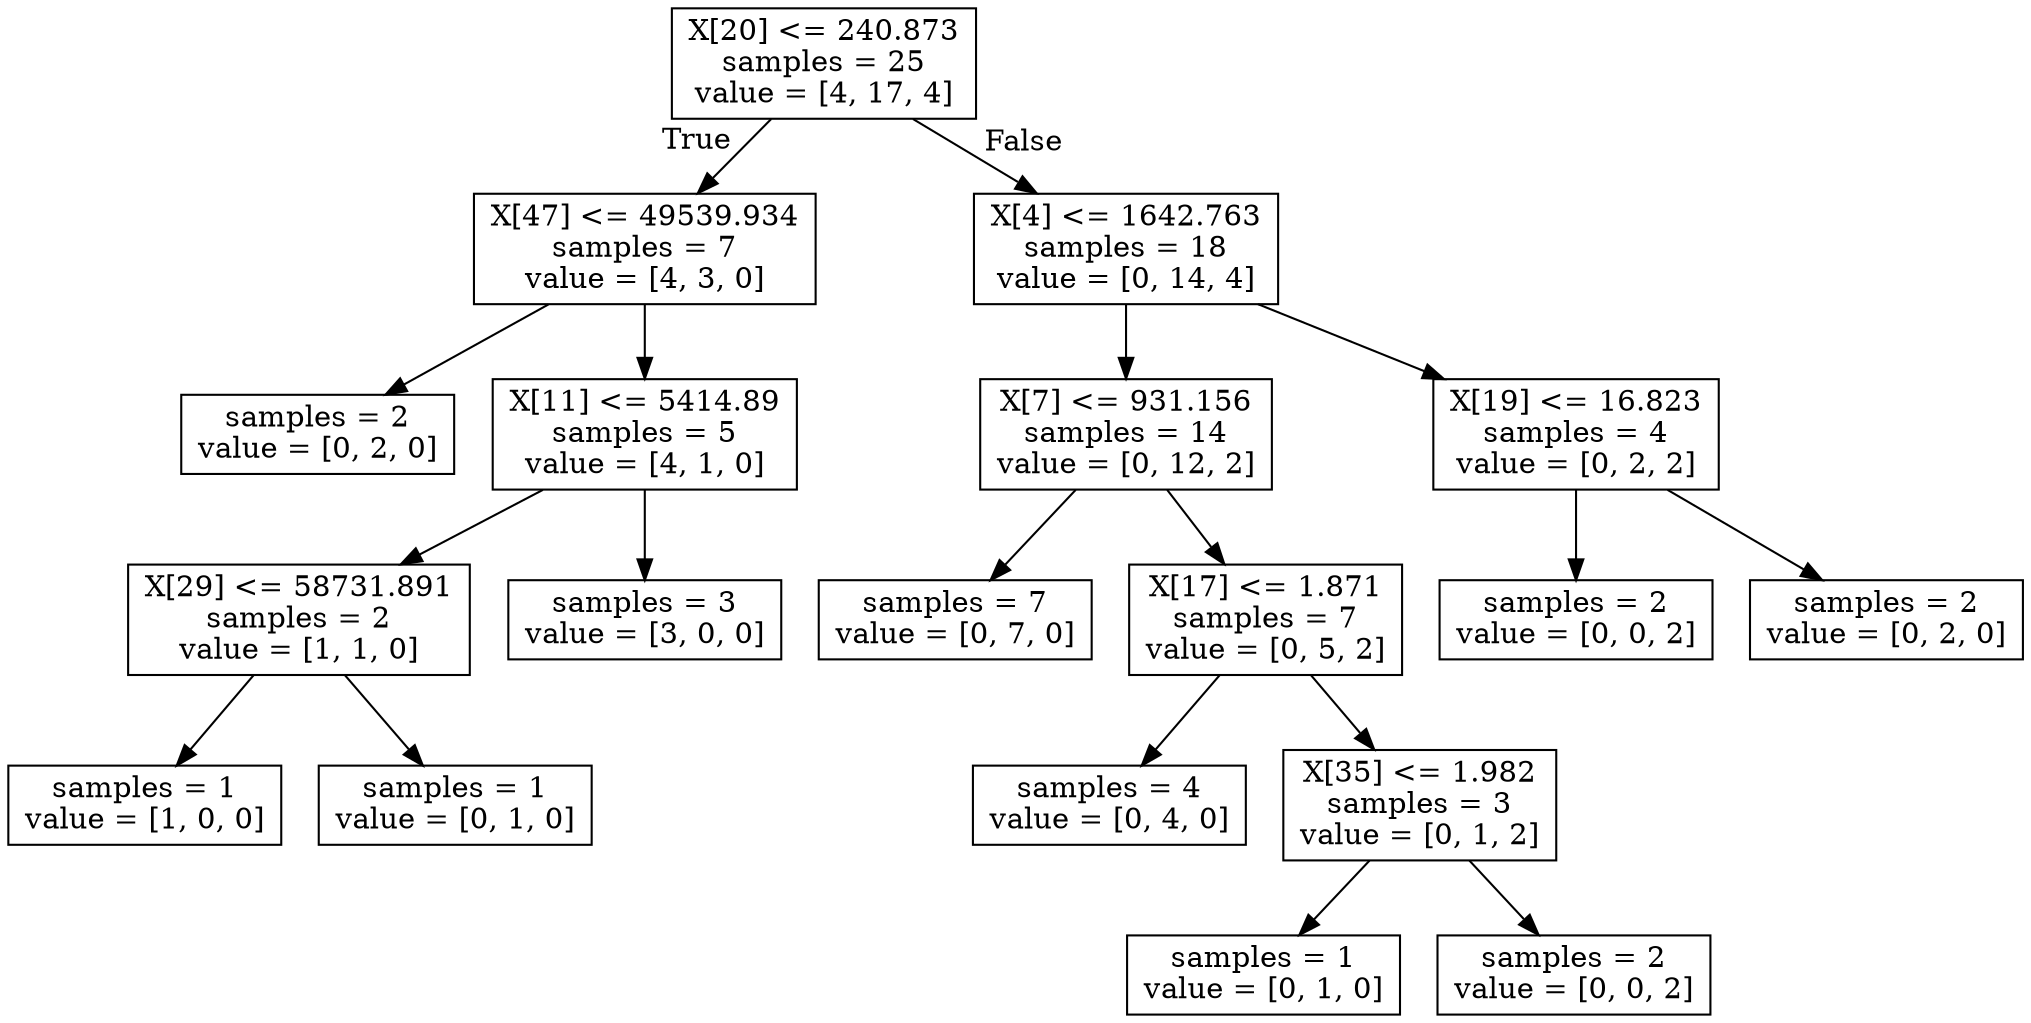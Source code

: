 digraph Tree {
node [shape=box] ;
0 [label="X[20] <= 240.873\nsamples = 25\nvalue = [4, 17, 4]"] ;
1 [label="X[47] <= 49539.934\nsamples = 7\nvalue = [4, 3, 0]"] ;
0 -> 1 [labeldistance=2.5, labelangle=45, headlabel="True"] ;
2 [label="samples = 2\nvalue = [0, 2, 0]"] ;
1 -> 2 ;
3 [label="X[11] <= 5414.89\nsamples = 5\nvalue = [4, 1, 0]"] ;
1 -> 3 ;
4 [label="X[29] <= 58731.891\nsamples = 2\nvalue = [1, 1, 0]"] ;
3 -> 4 ;
5 [label="samples = 1\nvalue = [1, 0, 0]"] ;
4 -> 5 ;
6 [label="samples = 1\nvalue = [0, 1, 0]"] ;
4 -> 6 ;
7 [label="samples = 3\nvalue = [3, 0, 0]"] ;
3 -> 7 ;
8 [label="X[4] <= 1642.763\nsamples = 18\nvalue = [0, 14, 4]"] ;
0 -> 8 [labeldistance=2.5, labelangle=-45, headlabel="False"] ;
9 [label="X[7] <= 931.156\nsamples = 14\nvalue = [0, 12, 2]"] ;
8 -> 9 ;
10 [label="samples = 7\nvalue = [0, 7, 0]"] ;
9 -> 10 ;
11 [label="X[17] <= 1.871\nsamples = 7\nvalue = [0, 5, 2]"] ;
9 -> 11 ;
12 [label="samples = 4\nvalue = [0, 4, 0]"] ;
11 -> 12 ;
13 [label="X[35] <= 1.982\nsamples = 3\nvalue = [0, 1, 2]"] ;
11 -> 13 ;
14 [label="samples = 1\nvalue = [0, 1, 0]"] ;
13 -> 14 ;
15 [label="samples = 2\nvalue = [0, 0, 2]"] ;
13 -> 15 ;
16 [label="X[19] <= 16.823\nsamples = 4\nvalue = [0, 2, 2]"] ;
8 -> 16 ;
17 [label="samples = 2\nvalue = [0, 0, 2]"] ;
16 -> 17 ;
18 [label="samples = 2\nvalue = [0, 2, 0]"] ;
16 -> 18 ;
}
